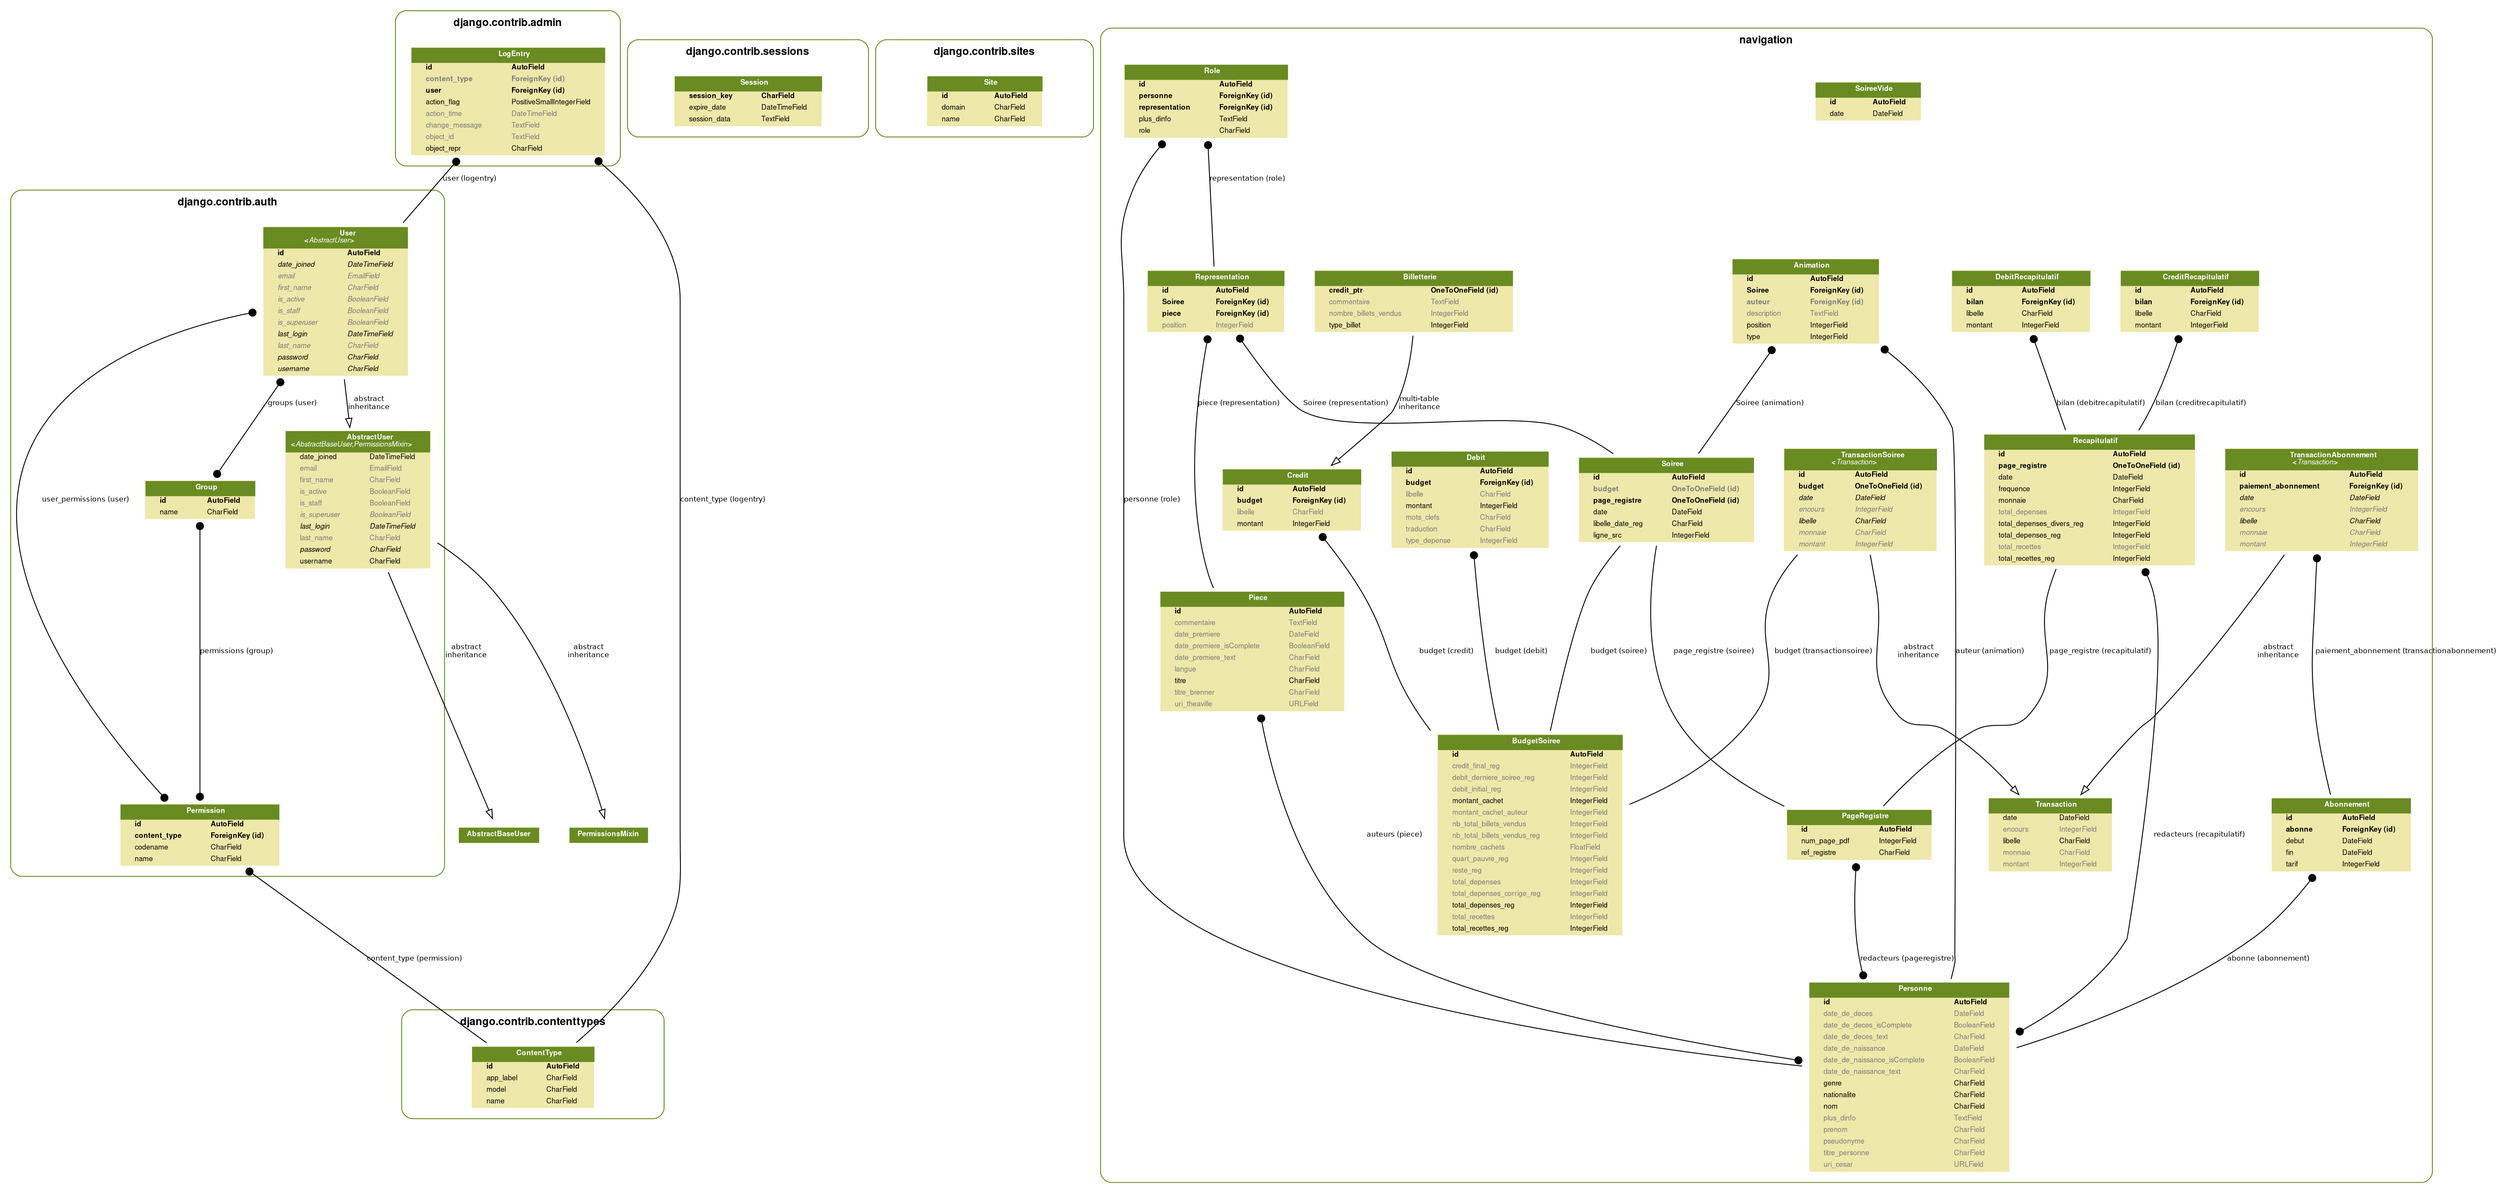 digraph model_graph {
  // Dotfile by Django-Extensions graph_models
  // Created: 2014-05-10 15:38
  // Cli Options: -a

  fontname = "Helvetica"
  fontsize = 8
  splines  = true

  node [
    fontname = "Helvetica"
    fontsize = 8
    shape = "plaintext"
  ]

  edge [
    fontname = "Helvetica"
    fontsize = 8
  ]

  // Labels
  subgraph cluster_django_contrib_auth_models {
    label=<
          <TABLE BORDER="0" CELLBORDER="0" CELLSPACING="0">
          <TR><TD COLSPAN="2" CELLPADDING="4" ALIGN="CENTER">
          <FONT FACE="Helvetica Bold" COLOR="Black" POINT-SIZE="12">
          django.contrib.auth
          </FONT>
          </TD></TR>
          </TABLE>
          >
    color=olivedrab4
    style="rounded"
  
    django_contrib_auth_models_AbstractUser [label=<
      <TABLE BGCOLOR="palegoldenrod" BORDER="0" CELLBORDER="0" CELLSPACING="0">
      <TR><TD COLSPAN="2" CELLPADDING="4" ALIGN="CENTER" BGCOLOR="olivedrab4">
      <FONT FACE="Helvetica Bold" COLOR="white">
      AbstractUser<BR/>&lt;<FONT FACE="Helvetica Italic">AbstractBaseUser,PermissionsMixin</FONT>&gt;
      </FONT></TD></TR>
    
      <TR><TD ALIGN="LEFT" BORDER="0">
      <FONT FACE="Helvetica ">date_joined</FONT>
      </TD><TD ALIGN="LEFT">
      <FONT FACE="Helvetica ">DateTimeField</FONT>
      </TD></TR>
    
      <TR><TD ALIGN="LEFT" BORDER="0">
      <FONT COLOR="#7B7B7B" FACE="Helvetica ">email</FONT>
      </TD><TD ALIGN="LEFT">
      <FONT COLOR="#7B7B7B" FACE="Helvetica ">EmailField</FONT>
      </TD></TR>
    
      <TR><TD ALIGN="LEFT" BORDER="0">
      <FONT COLOR="#7B7B7B" FACE="Helvetica ">first_name</FONT>
      </TD><TD ALIGN="LEFT">
      <FONT COLOR="#7B7B7B" FACE="Helvetica ">CharField</FONT>
      </TD></TR>
    
      <TR><TD ALIGN="LEFT" BORDER="0">
      <FONT COLOR="#7B7B7B" FACE="Helvetica ">is_active</FONT>
      </TD><TD ALIGN="LEFT">
      <FONT COLOR="#7B7B7B" FACE="Helvetica ">BooleanField</FONT>
      </TD></TR>
    
      <TR><TD ALIGN="LEFT" BORDER="0">
      <FONT COLOR="#7B7B7B" FACE="Helvetica ">is_staff</FONT>
      </TD><TD ALIGN="LEFT">
      <FONT COLOR="#7B7B7B" FACE="Helvetica ">BooleanField</FONT>
      </TD></TR>
    
      <TR><TD ALIGN="LEFT" BORDER="0">
      <FONT COLOR="#7B7B7B" FACE="Helvetica Italic">is_superuser</FONT>
      </TD><TD ALIGN="LEFT">
      <FONT COLOR="#7B7B7B" FACE="Helvetica Italic">BooleanField</FONT>
      </TD></TR>
    
      <TR><TD ALIGN="LEFT" BORDER="0">
      <FONT FACE="Helvetica Italic">last_login</FONT>
      </TD><TD ALIGN="LEFT">
      <FONT FACE="Helvetica Italic">DateTimeField</FONT>
      </TD></TR>
    
      <TR><TD ALIGN="LEFT" BORDER="0">
      <FONT COLOR="#7B7B7B" FACE="Helvetica ">last_name</FONT>
      </TD><TD ALIGN="LEFT">
      <FONT COLOR="#7B7B7B" FACE="Helvetica ">CharField</FONT>
      </TD></TR>
    
      <TR><TD ALIGN="LEFT" BORDER="0">
      <FONT FACE="Helvetica Italic">password</FONT>
      </TD><TD ALIGN="LEFT">
      <FONT FACE="Helvetica Italic">CharField</FONT>
      </TD></TR>
    
      <TR><TD ALIGN="LEFT" BORDER="0">
      <FONT FACE="Helvetica ">username</FONT>
      </TD><TD ALIGN="LEFT">
      <FONT FACE="Helvetica ">CharField</FONT>
      </TD></TR>
    
      </TABLE>
      >]
  
    django_contrib_auth_models_Permission [label=<
      <TABLE BGCOLOR="palegoldenrod" BORDER="0" CELLBORDER="0" CELLSPACING="0">
      <TR><TD COLSPAN="2" CELLPADDING="4" ALIGN="CENTER" BGCOLOR="olivedrab4">
      <FONT FACE="Helvetica Bold" COLOR="white">
      Permission
      </FONT></TD></TR>
    
      <TR><TD ALIGN="LEFT" BORDER="0">
      <FONT FACE="Helvetica Bold">id</FONT>
      </TD><TD ALIGN="LEFT">
      <FONT FACE="Helvetica Bold">AutoField</FONT>
      </TD></TR>
    
      <TR><TD ALIGN="LEFT" BORDER="0">
      <FONT FACE="Helvetica Bold">content_type</FONT>
      </TD><TD ALIGN="LEFT">
      <FONT FACE="Helvetica Bold">ForeignKey (id)</FONT>
      </TD></TR>
    
      <TR><TD ALIGN="LEFT" BORDER="0">
      <FONT FACE="Helvetica ">codename</FONT>
      </TD><TD ALIGN="LEFT">
      <FONT FACE="Helvetica ">CharField</FONT>
      </TD></TR>
    
      <TR><TD ALIGN="LEFT" BORDER="0">
      <FONT FACE="Helvetica ">name</FONT>
      </TD><TD ALIGN="LEFT">
      <FONT FACE="Helvetica ">CharField</FONT>
      </TD></TR>
    
      </TABLE>
      >]
  
    django_contrib_auth_models_Group [label=<
      <TABLE BGCOLOR="palegoldenrod" BORDER="0" CELLBORDER="0" CELLSPACING="0">
      <TR><TD COLSPAN="2" CELLPADDING="4" ALIGN="CENTER" BGCOLOR="olivedrab4">
      <FONT FACE="Helvetica Bold" COLOR="white">
      Group
      </FONT></TD></TR>
    
      <TR><TD ALIGN="LEFT" BORDER="0">
      <FONT FACE="Helvetica Bold">id</FONT>
      </TD><TD ALIGN="LEFT">
      <FONT FACE="Helvetica Bold">AutoField</FONT>
      </TD></TR>
    
      <TR><TD ALIGN="LEFT" BORDER="0">
      <FONT FACE="Helvetica ">name</FONT>
      </TD><TD ALIGN="LEFT">
      <FONT FACE="Helvetica ">CharField</FONT>
      </TD></TR>
    
      </TABLE>
      >]
  
    django_contrib_auth_models_User [label=<
      <TABLE BGCOLOR="palegoldenrod" BORDER="0" CELLBORDER="0" CELLSPACING="0">
      <TR><TD COLSPAN="2" CELLPADDING="4" ALIGN="CENTER" BGCOLOR="olivedrab4">
      <FONT FACE="Helvetica Bold" COLOR="white">
      User<BR/>&lt;<FONT FACE="Helvetica Italic">AbstractUser</FONT>&gt;
      </FONT></TD></TR>
    
      <TR><TD ALIGN="LEFT" BORDER="0">
      <FONT FACE="Helvetica Bold">id</FONT>
      </TD><TD ALIGN="LEFT">
      <FONT FACE="Helvetica Bold">AutoField</FONT>
      </TD></TR>
    
      <TR><TD ALIGN="LEFT" BORDER="0">
      <FONT FACE="Helvetica Italic">date_joined</FONT>
      </TD><TD ALIGN="LEFT">
      <FONT FACE="Helvetica Italic">DateTimeField</FONT>
      </TD></TR>
    
      <TR><TD ALIGN="LEFT" BORDER="0">
      <FONT COLOR="#7B7B7B" FACE="Helvetica Italic">email</FONT>
      </TD><TD ALIGN="LEFT">
      <FONT COLOR="#7B7B7B" FACE="Helvetica Italic">EmailField</FONT>
      </TD></TR>
    
      <TR><TD ALIGN="LEFT" BORDER="0">
      <FONT COLOR="#7B7B7B" FACE="Helvetica Italic">first_name</FONT>
      </TD><TD ALIGN="LEFT">
      <FONT COLOR="#7B7B7B" FACE="Helvetica Italic">CharField</FONT>
      </TD></TR>
    
      <TR><TD ALIGN="LEFT" BORDER="0">
      <FONT COLOR="#7B7B7B" FACE="Helvetica Italic">is_active</FONT>
      </TD><TD ALIGN="LEFT">
      <FONT COLOR="#7B7B7B" FACE="Helvetica Italic">BooleanField</FONT>
      </TD></TR>
    
      <TR><TD ALIGN="LEFT" BORDER="0">
      <FONT COLOR="#7B7B7B" FACE="Helvetica Italic">is_staff</FONT>
      </TD><TD ALIGN="LEFT">
      <FONT COLOR="#7B7B7B" FACE="Helvetica Italic">BooleanField</FONT>
      </TD></TR>
    
      <TR><TD ALIGN="LEFT" BORDER="0">
      <FONT COLOR="#7B7B7B" FACE="Helvetica Italic">is_superuser</FONT>
      </TD><TD ALIGN="LEFT">
      <FONT COLOR="#7B7B7B" FACE="Helvetica Italic">BooleanField</FONT>
      </TD></TR>
    
      <TR><TD ALIGN="LEFT" BORDER="0">
      <FONT FACE="Helvetica Italic">last_login</FONT>
      </TD><TD ALIGN="LEFT">
      <FONT FACE="Helvetica Italic">DateTimeField</FONT>
      </TD></TR>
    
      <TR><TD ALIGN="LEFT" BORDER="0">
      <FONT COLOR="#7B7B7B" FACE="Helvetica Italic">last_name</FONT>
      </TD><TD ALIGN="LEFT">
      <FONT COLOR="#7B7B7B" FACE="Helvetica Italic">CharField</FONT>
      </TD></TR>
    
      <TR><TD ALIGN="LEFT" BORDER="0">
      <FONT FACE="Helvetica Italic">password</FONT>
      </TD><TD ALIGN="LEFT">
      <FONT FACE="Helvetica Italic">CharField</FONT>
      </TD></TR>
    
      <TR><TD ALIGN="LEFT" BORDER="0">
      <FONT FACE="Helvetica Italic">username</FONT>
      </TD><TD ALIGN="LEFT">
      <FONT FACE="Helvetica Italic">CharField</FONT>
      </TD></TR>
    
      </TABLE>
      >]

  }
  subgraph cluster_django_contrib_contenttypes_models {
    label=<
          <TABLE BORDER="0" CELLBORDER="0" CELLSPACING="0">
          <TR><TD COLSPAN="2" CELLPADDING="4" ALIGN="CENTER">
          <FONT FACE="Helvetica Bold" COLOR="Black" POINT-SIZE="12">
          django.contrib.contenttypes
          </FONT>
          </TD></TR>
          </TABLE>
          >
    color=olivedrab4
    style="rounded"
  
    django_contrib_contenttypes_models_ContentType [label=<
      <TABLE BGCOLOR="palegoldenrod" BORDER="0" CELLBORDER="0" CELLSPACING="0">
      <TR><TD COLSPAN="2" CELLPADDING="4" ALIGN="CENTER" BGCOLOR="olivedrab4">
      <FONT FACE="Helvetica Bold" COLOR="white">
      ContentType
      </FONT></TD></TR>
    
      <TR><TD ALIGN="LEFT" BORDER="0">
      <FONT FACE="Helvetica Bold">id</FONT>
      </TD><TD ALIGN="LEFT">
      <FONT FACE="Helvetica Bold">AutoField</FONT>
      </TD></TR>
    
      <TR><TD ALIGN="LEFT" BORDER="0">
      <FONT FACE="Helvetica ">app_label</FONT>
      </TD><TD ALIGN="LEFT">
      <FONT FACE="Helvetica ">CharField</FONT>
      </TD></TR>
    
      <TR><TD ALIGN="LEFT" BORDER="0">
      <FONT FACE="Helvetica ">model</FONT>
      </TD><TD ALIGN="LEFT">
      <FONT FACE="Helvetica ">CharField</FONT>
      </TD></TR>
    
      <TR><TD ALIGN="LEFT" BORDER="0">
      <FONT FACE="Helvetica ">name</FONT>
      </TD><TD ALIGN="LEFT">
      <FONT FACE="Helvetica ">CharField</FONT>
      </TD></TR>
    
      </TABLE>
      >]

  }
  subgraph cluster_django_contrib_sessions_models {
    label=<
          <TABLE BORDER="0" CELLBORDER="0" CELLSPACING="0">
          <TR><TD COLSPAN="2" CELLPADDING="4" ALIGN="CENTER">
          <FONT FACE="Helvetica Bold" COLOR="Black" POINT-SIZE="12">
          django.contrib.sessions
          </FONT>
          </TD></TR>
          </TABLE>
          >
    color=olivedrab4
    style="rounded"
  
    django_contrib_sessions_models_Session [label=<
      <TABLE BGCOLOR="palegoldenrod" BORDER="0" CELLBORDER="0" CELLSPACING="0">
      <TR><TD COLSPAN="2" CELLPADDING="4" ALIGN="CENTER" BGCOLOR="olivedrab4">
      <FONT FACE="Helvetica Bold" COLOR="white">
      Session
      </FONT></TD></TR>
    
      <TR><TD ALIGN="LEFT" BORDER="0">
      <FONT FACE="Helvetica Bold">session_key</FONT>
      </TD><TD ALIGN="LEFT">
      <FONT FACE="Helvetica Bold">CharField</FONT>
      </TD></TR>
    
      <TR><TD ALIGN="LEFT" BORDER="0">
      <FONT FACE="Helvetica ">expire_date</FONT>
      </TD><TD ALIGN="LEFT">
      <FONT FACE="Helvetica ">DateTimeField</FONT>
      </TD></TR>
    
      <TR><TD ALIGN="LEFT" BORDER="0">
      <FONT FACE="Helvetica ">session_data</FONT>
      </TD><TD ALIGN="LEFT">
      <FONT FACE="Helvetica ">TextField</FONT>
      </TD></TR>
    
      </TABLE>
      >]

  }
  subgraph cluster_django_contrib_sites_models {
    label=<
          <TABLE BORDER="0" CELLBORDER="0" CELLSPACING="0">
          <TR><TD COLSPAN="2" CELLPADDING="4" ALIGN="CENTER">
          <FONT FACE="Helvetica Bold" COLOR="Black" POINT-SIZE="12">
          django.contrib.sites
          </FONT>
          </TD></TR>
          </TABLE>
          >
    color=olivedrab4
    style="rounded"
  
    django_contrib_sites_models_Site [label=<
      <TABLE BGCOLOR="palegoldenrod" BORDER="0" CELLBORDER="0" CELLSPACING="0">
      <TR><TD COLSPAN="2" CELLPADDING="4" ALIGN="CENTER" BGCOLOR="olivedrab4">
      <FONT FACE="Helvetica Bold" COLOR="white">
      Site
      </FONT></TD></TR>
    
      <TR><TD ALIGN="LEFT" BORDER="0">
      <FONT FACE="Helvetica Bold">id</FONT>
      </TD><TD ALIGN="LEFT">
      <FONT FACE="Helvetica Bold">AutoField</FONT>
      </TD></TR>
    
      <TR><TD ALIGN="LEFT" BORDER="0">
      <FONT FACE="Helvetica ">domain</FONT>
      </TD><TD ALIGN="LEFT">
      <FONT FACE="Helvetica ">CharField</FONT>
      </TD></TR>
    
      <TR><TD ALIGN="LEFT" BORDER="0">
      <FONT FACE="Helvetica ">name</FONT>
      </TD><TD ALIGN="LEFT">
      <FONT FACE="Helvetica ">CharField</FONT>
      </TD></TR>
    
      </TABLE>
      >]

  }
  subgraph cluster_django_contrib_admin_models {
    label=<
          <TABLE BORDER="0" CELLBORDER="0" CELLSPACING="0">
          <TR><TD COLSPAN="2" CELLPADDING="4" ALIGN="CENTER">
          <FONT FACE="Helvetica Bold" COLOR="Black" POINT-SIZE="12">
          django.contrib.admin
          </FONT>
          </TD></TR>
          </TABLE>
          >
    color=olivedrab4
    style="rounded"
  
    django_contrib_admin_models_LogEntry [label=<
      <TABLE BGCOLOR="palegoldenrod" BORDER="0" CELLBORDER="0" CELLSPACING="0">
      <TR><TD COLSPAN="2" CELLPADDING="4" ALIGN="CENTER" BGCOLOR="olivedrab4">
      <FONT FACE="Helvetica Bold" COLOR="white">
      LogEntry
      </FONT></TD></TR>
    
      <TR><TD ALIGN="LEFT" BORDER="0">
      <FONT FACE="Helvetica Bold">id</FONT>
      </TD><TD ALIGN="LEFT">
      <FONT FACE="Helvetica Bold">AutoField</FONT>
      </TD></TR>
    
      <TR><TD ALIGN="LEFT" BORDER="0">
      <FONT COLOR="#7B7B7B" FACE="Helvetica Bold">content_type</FONT>
      </TD><TD ALIGN="LEFT">
      <FONT COLOR="#7B7B7B" FACE="Helvetica Bold">ForeignKey (id)</FONT>
      </TD></TR>
    
      <TR><TD ALIGN="LEFT" BORDER="0">
      <FONT FACE="Helvetica Bold">user</FONT>
      </TD><TD ALIGN="LEFT">
      <FONT FACE="Helvetica Bold">ForeignKey (id)</FONT>
      </TD></TR>
    
      <TR><TD ALIGN="LEFT" BORDER="0">
      <FONT FACE="Helvetica ">action_flag</FONT>
      </TD><TD ALIGN="LEFT">
      <FONT FACE="Helvetica ">PositiveSmallIntegerField</FONT>
      </TD></TR>
    
      <TR><TD ALIGN="LEFT" BORDER="0">
      <FONT COLOR="#7B7B7B" FACE="Helvetica ">action_time</FONT>
      </TD><TD ALIGN="LEFT">
      <FONT COLOR="#7B7B7B" FACE="Helvetica ">DateTimeField</FONT>
      </TD></TR>
    
      <TR><TD ALIGN="LEFT" BORDER="0">
      <FONT COLOR="#7B7B7B" FACE="Helvetica ">change_message</FONT>
      </TD><TD ALIGN="LEFT">
      <FONT COLOR="#7B7B7B" FACE="Helvetica ">TextField</FONT>
      </TD></TR>
    
      <TR><TD ALIGN="LEFT" BORDER="0">
      <FONT COLOR="#7B7B7B" FACE="Helvetica ">object_id</FONT>
      </TD><TD ALIGN="LEFT">
      <FONT COLOR="#7B7B7B" FACE="Helvetica ">TextField</FONT>
      </TD></TR>
    
      <TR><TD ALIGN="LEFT" BORDER="0">
      <FONT FACE="Helvetica ">object_repr</FONT>
      </TD><TD ALIGN="LEFT">
      <FONT FACE="Helvetica ">CharField</FONT>
      </TD></TR>
    
      </TABLE>
      >]

  }
  subgraph cluster_navigation_models {
    label=<
          <TABLE BORDER="0" CELLBORDER="0" CELLSPACING="0">
          <TR><TD COLSPAN="2" CELLPADDING="4" ALIGN="CENTER">
          <FONT FACE="Helvetica Bold" COLOR="Black" POINT-SIZE="12">
          navigation
          </FONT>
          </TD></TR>
          </TABLE>
          >
    color=olivedrab4
    style="rounded"
  
    navigation_models_Transaction [label=<
      <TABLE BGCOLOR="palegoldenrod" BORDER="0" CELLBORDER="0" CELLSPACING="0">
      <TR><TD COLSPAN="2" CELLPADDING="4" ALIGN="CENTER" BGCOLOR="olivedrab4">
      <FONT FACE="Helvetica Bold" COLOR="white">
      Transaction
      </FONT></TD></TR>
    
      <TR><TD ALIGN="LEFT" BORDER="0">
      <FONT FACE="Helvetica ">date</FONT>
      </TD><TD ALIGN="LEFT">
      <FONT FACE="Helvetica ">DateField</FONT>
      </TD></TR>
    
      <TR><TD ALIGN="LEFT" BORDER="0">
      <FONT COLOR="#7B7B7B" FACE="Helvetica ">encours</FONT>
      </TD><TD ALIGN="LEFT">
      <FONT COLOR="#7B7B7B" FACE="Helvetica ">IntegerField</FONT>
      </TD></TR>
    
      <TR><TD ALIGN="LEFT" BORDER="0">
      <FONT FACE="Helvetica ">libelle</FONT>
      </TD><TD ALIGN="LEFT">
      <FONT FACE="Helvetica ">CharField</FONT>
      </TD></TR>
    
      <TR><TD ALIGN="LEFT" BORDER="0">
      <FONT COLOR="#7B7B7B" FACE="Helvetica ">monnaie</FONT>
      </TD><TD ALIGN="LEFT">
      <FONT COLOR="#7B7B7B" FACE="Helvetica ">CharField</FONT>
      </TD></TR>
    
      <TR><TD ALIGN="LEFT" BORDER="0">
      <FONT COLOR="#7B7B7B" FACE="Helvetica ">montant</FONT>
      </TD><TD ALIGN="LEFT">
      <FONT COLOR="#7B7B7B" FACE="Helvetica ">IntegerField</FONT>
      </TD></TR>
    
      </TABLE>
      >]
  
    navigation_models_PageRegistre [label=<
      <TABLE BGCOLOR="palegoldenrod" BORDER="0" CELLBORDER="0" CELLSPACING="0">
      <TR><TD COLSPAN="2" CELLPADDING="4" ALIGN="CENTER" BGCOLOR="olivedrab4">
      <FONT FACE="Helvetica Bold" COLOR="white">
      PageRegistre
      </FONT></TD></TR>
    
      <TR><TD ALIGN="LEFT" BORDER="0">
      <FONT FACE="Helvetica Bold">id</FONT>
      </TD><TD ALIGN="LEFT">
      <FONT FACE="Helvetica Bold">AutoField</FONT>
      </TD></TR>
    
      <TR><TD ALIGN="LEFT" BORDER="0">
      <FONT FACE="Helvetica ">num_page_pdf</FONT>
      </TD><TD ALIGN="LEFT">
      <FONT FACE="Helvetica ">IntegerField</FONT>
      </TD></TR>
    
      <TR><TD ALIGN="LEFT" BORDER="0">
      <FONT FACE="Helvetica ">ref_registre</FONT>
      </TD><TD ALIGN="LEFT">
      <FONT FACE="Helvetica ">CharField</FONT>
      </TD></TR>
    
      </TABLE>
      >]
  
    navigation_models_TransactionSoiree [label=<
      <TABLE BGCOLOR="palegoldenrod" BORDER="0" CELLBORDER="0" CELLSPACING="0">
      <TR><TD COLSPAN="2" CELLPADDING="4" ALIGN="CENTER" BGCOLOR="olivedrab4">
      <FONT FACE="Helvetica Bold" COLOR="white">
      TransactionSoiree<BR/>&lt;<FONT FACE="Helvetica Italic">Transaction</FONT>&gt;
      </FONT></TD></TR>
    
      <TR><TD ALIGN="LEFT" BORDER="0">
      <FONT FACE="Helvetica Bold">id</FONT>
      </TD><TD ALIGN="LEFT">
      <FONT FACE="Helvetica Bold">AutoField</FONT>
      </TD></TR>
    
      <TR><TD ALIGN="LEFT" BORDER="0">
      <FONT FACE="Helvetica Bold">budget</FONT>
      </TD><TD ALIGN="LEFT">
      <FONT FACE="Helvetica Bold">OneToOneField (id)</FONT>
      </TD></TR>
    
      <TR><TD ALIGN="LEFT" BORDER="0">
      <FONT FACE="Helvetica Italic">date</FONT>
      </TD><TD ALIGN="LEFT">
      <FONT FACE="Helvetica Italic">DateField</FONT>
      </TD></TR>
    
      <TR><TD ALIGN="LEFT" BORDER="0">
      <FONT COLOR="#7B7B7B" FACE="Helvetica Italic">encours</FONT>
      </TD><TD ALIGN="LEFT">
      <FONT COLOR="#7B7B7B" FACE="Helvetica Italic">IntegerField</FONT>
      </TD></TR>
    
      <TR><TD ALIGN="LEFT" BORDER="0">
      <FONT FACE="Helvetica Italic">libelle</FONT>
      </TD><TD ALIGN="LEFT">
      <FONT FACE="Helvetica Italic">CharField</FONT>
      </TD></TR>
    
      <TR><TD ALIGN="LEFT" BORDER="0">
      <FONT COLOR="#7B7B7B" FACE="Helvetica Italic">monnaie</FONT>
      </TD><TD ALIGN="LEFT">
      <FONT COLOR="#7B7B7B" FACE="Helvetica Italic">CharField</FONT>
      </TD></TR>
    
      <TR><TD ALIGN="LEFT" BORDER="0">
      <FONT COLOR="#7B7B7B" FACE="Helvetica Italic">montant</FONT>
      </TD><TD ALIGN="LEFT">
      <FONT COLOR="#7B7B7B" FACE="Helvetica Italic">IntegerField</FONT>
      </TD></TR>
    
      </TABLE>
      >]
  
    navigation_models_TransactionAbonnement [label=<
      <TABLE BGCOLOR="palegoldenrod" BORDER="0" CELLBORDER="0" CELLSPACING="0">
      <TR><TD COLSPAN="2" CELLPADDING="4" ALIGN="CENTER" BGCOLOR="olivedrab4">
      <FONT FACE="Helvetica Bold" COLOR="white">
      TransactionAbonnement<BR/>&lt;<FONT FACE="Helvetica Italic">Transaction</FONT>&gt;
      </FONT></TD></TR>
    
      <TR><TD ALIGN="LEFT" BORDER="0">
      <FONT FACE="Helvetica Bold">id</FONT>
      </TD><TD ALIGN="LEFT">
      <FONT FACE="Helvetica Bold">AutoField</FONT>
      </TD></TR>
    
      <TR><TD ALIGN="LEFT" BORDER="0">
      <FONT FACE="Helvetica Bold">paiement_abonnement</FONT>
      </TD><TD ALIGN="LEFT">
      <FONT FACE="Helvetica Bold">ForeignKey (id)</FONT>
      </TD></TR>
    
      <TR><TD ALIGN="LEFT" BORDER="0">
      <FONT FACE="Helvetica Italic">date</FONT>
      </TD><TD ALIGN="LEFT">
      <FONT FACE="Helvetica Italic">DateField</FONT>
      </TD></TR>
    
      <TR><TD ALIGN="LEFT" BORDER="0">
      <FONT COLOR="#7B7B7B" FACE="Helvetica Italic">encours</FONT>
      </TD><TD ALIGN="LEFT">
      <FONT COLOR="#7B7B7B" FACE="Helvetica Italic">IntegerField</FONT>
      </TD></TR>
    
      <TR><TD ALIGN="LEFT" BORDER="0">
      <FONT FACE="Helvetica Italic">libelle</FONT>
      </TD><TD ALIGN="LEFT">
      <FONT FACE="Helvetica Italic">CharField</FONT>
      </TD></TR>
    
      <TR><TD ALIGN="LEFT" BORDER="0">
      <FONT COLOR="#7B7B7B" FACE="Helvetica Italic">monnaie</FONT>
      </TD><TD ALIGN="LEFT">
      <FONT COLOR="#7B7B7B" FACE="Helvetica Italic">CharField</FONT>
      </TD></TR>
    
      <TR><TD ALIGN="LEFT" BORDER="0">
      <FONT COLOR="#7B7B7B" FACE="Helvetica Italic">montant</FONT>
      </TD><TD ALIGN="LEFT">
      <FONT COLOR="#7B7B7B" FACE="Helvetica Italic">IntegerField</FONT>
      </TD></TR>
    
      </TABLE>
      >]
  
    navigation_models_BudgetSoiree [label=<
      <TABLE BGCOLOR="palegoldenrod" BORDER="0" CELLBORDER="0" CELLSPACING="0">
      <TR><TD COLSPAN="2" CELLPADDING="4" ALIGN="CENTER" BGCOLOR="olivedrab4">
      <FONT FACE="Helvetica Bold" COLOR="white">
      BudgetSoiree
      </FONT></TD></TR>
    
      <TR><TD ALIGN="LEFT" BORDER="0">
      <FONT FACE="Helvetica Bold">id</FONT>
      </TD><TD ALIGN="LEFT">
      <FONT FACE="Helvetica Bold">AutoField</FONT>
      </TD></TR>
    
      <TR><TD ALIGN="LEFT" BORDER="0">
      <FONT COLOR="#7B7B7B" FACE="Helvetica ">credit_final_reg</FONT>
      </TD><TD ALIGN="LEFT">
      <FONT COLOR="#7B7B7B" FACE="Helvetica ">IntegerField</FONT>
      </TD></TR>
    
      <TR><TD ALIGN="LEFT" BORDER="0">
      <FONT COLOR="#7B7B7B" FACE="Helvetica ">debit_derniere_soiree_reg</FONT>
      </TD><TD ALIGN="LEFT">
      <FONT COLOR="#7B7B7B" FACE="Helvetica ">IntegerField</FONT>
      </TD></TR>
    
      <TR><TD ALIGN="LEFT" BORDER="0">
      <FONT COLOR="#7B7B7B" FACE="Helvetica ">debit_initial_reg</FONT>
      </TD><TD ALIGN="LEFT">
      <FONT COLOR="#7B7B7B" FACE="Helvetica ">IntegerField</FONT>
      </TD></TR>
    
      <TR><TD ALIGN="LEFT" BORDER="0">
      <FONT FACE="Helvetica ">montant_cachet</FONT>
      </TD><TD ALIGN="LEFT">
      <FONT FACE="Helvetica ">IntegerField</FONT>
      </TD></TR>
    
      <TR><TD ALIGN="LEFT" BORDER="0">
      <FONT COLOR="#7B7B7B" FACE="Helvetica ">montant_cachet_auteur</FONT>
      </TD><TD ALIGN="LEFT">
      <FONT COLOR="#7B7B7B" FACE="Helvetica ">IntegerField</FONT>
      </TD></TR>
    
      <TR><TD ALIGN="LEFT" BORDER="0">
      <FONT COLOR="#7B7B7B" FACE="Helvetica ">nb_total_billets_vendus</FONT>
      </TD><TD ALIGN="LEFT">
      <FONT COLOR="#7B7B7B" FACE="Helvetica ">IntegerField</FONT>
      </TD></TR>
    
      <TR><TD ALIGN="LEFT" BORDER="0">
      <FONT COLOR="#7B7B7B" FACE="Helvetica ">nb_total_billets_vendus_reg</FONT>
      </TD><TD ALIGN="LEFT">
      <FONT COLOR="#7B7B7B" FACE="Helvetica ">IntegerField</FONT>
      </TD></TR>
    
      <TR><TD ALIGN="LEFT" BORDER="0">
      <FONT COLOR="#7B7B7B" FACE="Helvetica ">nombre_cachets</FONT>
      </TD><TD ALIGN="LEFT">
      <FONT COLOR="#7B7B7B" FACE="Helvetica ">FloatField</FONT>
      </TD></TR>
    
      <TR><TD ALIGN="LEFT" BORDER="0">
      <FONT COLOR="#7B7B7B" FACE="Helvetica ">quart_pauvre_reg</FONT>
      </TD><TD ALIGN="LEFT">
      <FONT COLOR="#7B7B7B" FACE="Helvetica ">IntegerField</FONT>
      </TD></TR>
    
      <TR><TD ALIGN="LEFT" BORDER="0">
      <FONT COLOR="#7B7B7B" FACE="Helvetica ">reste_reg</FONT>
      </TD><TD ALIGN="LEFT">
      <FONT COLOR="#7B7B7B" FACE="Helvetica ">IntegerField</FONT>
      </TD></TR>
    
      <TR><TD ALIGN="LEFT" BORDER="0">
      <FONT COLOR="#7B7B7B" FACE="Helvetica ">total_depenses</FONT>
      </TD><TD ALIGN="LEFT">
      <FONT COLOR="#7B7B7B" FACE="Helvetica ">IntegerField</FONT>
      </TD></TR>
    
      <TR><TD ALIGN="LEFT" BORDER="0">
      <FONT COLOR="#7B7B7B" FACE="Helvetica ">total_depenses_corrige_reg</FONT>
      </TD><TD ALIGN="LEFT">
      <FONT COLOR="#7B7B7B" FACE="Helvetica ">IntegerField</FONT>
      </TD></TR>
    
      <TR><TD ALIGN="LEFT" BORDER="0">
      <FONT FACE="Helvetica ">total_depenses_reg</FONT>
      </TD><TD ALIGN="LEFT">
      <FONT FACE="Helvetica ">IntegerField</FONT>
      </TD></TR>
    
      <TR><TD ALIGN="LEFT" BORDER="0">
      <FONT COLOR="#7B7B7B" FACE="Helvetica ">total_recettes</FONT>
      </TD><TD ALIGN="LEFT">
      <FONT COLOR="#7B7B7B" FACE="Helvetica ">IntegerField</FONT>
      </TD></TR>
    
      <TR><TD ALIGN="LEFT" BORDER="0">
      <FONT FACE="Helvetica ">total_recettes_reg</FONT>
      </TD><TD ALIGN="LEFT">
      <FONT FACE="Helvetica ">IntegerField</FONT>
      </TD></TR>
    
      </TABLE>
      >]
  
    navigation_models_Abonnement [label=<
      <TABLE BGCOLOR="palegoldenrod" BORDER="0" CELLBORDER="0" CELLSPACING="0">
      <TR><TD COLSPAN="2" CELLPADDING="4" ALIGN="CENTER" BGCOLOR="olivedrab4">
      <FONT FACE="Helvetica Bold" COLOR="white">
      Abonnement
      </FONT></TD></TR>
    
      <TR><TD ALIGN="LEFT" BORDER="0">
      <FONT FACE="Helvetica Bold">id</FONT>
      </TD><TD ALIGN="LEFT">
      <FONT FACE="Helvetica Bold">AutoField</FONT>
      </TD></TR>
    
      <TR><TD ALIGN="LEFT" BORDER="0">
      <FONT FACE="Helvetica Bold">abonne</FONT>
      </TD><TD ALIGN="LEFT">
      <FONT FACE="Helvetica Bold">ForeignKey (id)</FONT>
      </TD></TR>
    
      <TR><TD ALIGN="LEFT" BORDER="0">
      <FONT FACE="Helvetica ">debut</FONT>
      </TD><TD ALIGN="LEFT">
      <FONT FACE="Helvetica ">DateField</FONT>
      </TD></TR>
    
      <TR><TD ALIGN="LEFT" BORDER="0">
      <FONT FACE="Helvetica ">fin</FONT>
      </TD><TD ALIGN="LEFT">
      <FONT FACE="Helvetica ">DateField</FONT>
      </TD></TR>
    
      <TR><TD ALIGN="LEFT" BORDER="0">
      <FONT FACE="Helvetica ">tarif</FONT>
      </TD><TD ALIGN="LEFT">
      <FONT FACE="Helvetica ">IntegerField</FONT>
      </TD></TR>
    
      </TABLE>
      >]
  
    navigation_models_Recapitulatif [label=<
      <TABLE BGCOLOR="palegoldenrod" BORDER="0" CELLBORDER="0" CELLSPACING="0">
      <TR><TD COLSPAN="2" CELLPADDING="4" ALIGN="CENTER" BGCOLOR="olivedrab4">
      <FONT FACE="Helvetica Bold" COLOR="white">
      Recapitulatif
      </FONT></TD></TR>
    
      <TR><TD ALIGN="LEFT" BORDER="0">
      <FONT FACE="Helvetica Bold">id</FONT>
      </TD><TD ALIGN="LEFT">
      <FONT FACE="Helvetica Bold">AutoField</FONT>
      </TD></TR>
    
      <TR><TD ALIGN="LEFT" BORDER="0">
      <FONT FACE="Helvetica Bold">page_registre</FONT>
      </TD><TD ALIGN="LEFT">
      <FONT FACE="Helvetica Bold">OneToOneField (id)</FONT>
      </TD></TR>
    
      <TR><TD ALIGN="LEFT" BORDER="0">
      <FONT FACE="Helvetica ">date</FONT>
      </TD><TD ALIGN="LEFT">
      <FONT FACE="Helvetica ">DateField</FONT>
      </TD></TR>
    
      <TR><TD ALIGN="LEFT" BORDER="0">
      <FONT FACE="Helvetica ">frequence</FONT>
      </TD><TD ALIGN="LEFT">
      <FONT FACE="Helvetica ">IntegerField</FONT>
      </TD></TR>
    
      <TR><TD ALIGN="LEFT" BORDER="0">
      <FONT FACE="Helvetica ">monnaie</FONT>
      </TD><TD ALIGN="LEFT">
      <FONT FACE="Helvetica ">CharField</FONT>
      </TD></TR>
    
      <TR><TD ALIGN="LEFT" BORDER="0">
      <FONT COLOR="#7B7B7B" FACE="Helvetica ">total_depenses</FONT>
      </TD><TD ALIGN="LEFT">
      <FONT COLOR="#7B7B7B" FACE="Helvetica ">IntegerField</FONT>
      </TD></TR>
    
      <TR><TD ALIGN="LEFT" BORDER="0">
      <FONT FACE="Helvetica ">total_depenses_divers_reg</FONT>
      </TD><TD ALIGN="LEFT">
      <FONT FACE="Helvetica ">IntegerField</FONT>
      </TD></TR>
    
      <TR><TD ALIGN="LEFT" BORDER="0">
      <FONT FACE="Helvetica ">total_depenses_reg</FONT>
      </TD><TD ALIGN="LEFT">
      <FONT FACE="Helvetica ">IntegerField</FONT>
      </TD></TR>
    
      <TR><TD ALIGN="LEFT" BORDER="0">
      <FONT COLOR="#7B7B7B" FACE="Helvetica ">total_recettes</FONT>
      </TD><TD ALIGN="LEFT">
      <FONT COLOR="#7B7B7B" FACE="Helvetica ">IntegerField</FONT>
      </TD></TR>
    
      <TR><TD ALIGN="LEFT" BORDER="0">
      <FONT FACE="Helvetica ">total_recettes_reg</FONT>
      </TD><TD ALIGN="LEFT">
      <FONT FACE="Helvetica ">IntegerField</FONT>
      </TD></TR>
    
      </TABLE>
      >]
  
    navigation_models_CreditRecapitulatif [label=<
      <TABLE BGCOLOR="palegoldenrod" BORDER="0" CELLBORDER="0" CELLSPACING="0">
      <TR><TD COLSPAN="2" CELLPADDING="4" ALIGN="CENTER" BGCOLOR="olivedrab4">
      <FONT FACE="Helvetica Bold" COLOR="white">
      CreditRecapitulatif
      </FONT></TD></TR>
    
      <TR><TD ALIGN="LEFT" BORDER="0">
      <FONT FACE="Helvetica Bold">id</FONT>
      </TD><TD ALIGN="LEFT">
      <FONT FACE="Helvetica Bold">AutoField</FONT>
      </TD></TR>
    
      <TR><TD ALIGN="LEFT" BORDER="0">
      <FONT FACE="Helvetica Bold">bilan</FONT>
      </TD><TD ALIGN="LEFT">
      <FONT FACE="Helvetica Bold">ForeignKey (id)</FONT>
      </TD></TR>
    
      <TR><TD ALIGN="LEFT" BORDER="0">
      <FONT FACE="Helvetica ">libelle</FONT>
      </TD><TD ALIGN="LEFT">
      <FONT FACE="Helvetica ">CharField</FONT>
      </TD></TR>
    
      <TR><TD ALIGN="LEFT" BORDER="0">
      <FONT FACE="Helvetica ">montant</FONT>
      </TD><TD ALIGN="LEFT">
      <FONT FACE="Helvetica ">IntegerField</FONT>
      </TD></TR>
    
      </TABLE>
      >]
  
    navigation_models_DebitRecapitulatif [label=<
      <TABLE BGCOLOR="palegoldenrod" BORDER="0" CELLBORDER="0" CELLSPACING="0">
      <TR><TD COLSPAN="2" CELLPADDING="4" ALIGN="CENTER" BGCOLOR="olivedrab4">
      <FONT FACE="Helvetica Bold" COLOR="white">
      DebitRecapitulatif
      </FONT></TD></TR>
    
      <TR><TD ALIGN="LEFT" BORDER="0">
      <FONT FACE="Helvetica Bold">id</FONT>
      </TD><TD ALIGN="LEFT">
      <FONT FACE="Helvetica Bold">AutoField</FONT>
      </TD></TR>
    
      <TR><TD ALIGN="LEFT" BORDER="0">
      <FONT FACE="Helvetica Bold">bilan</FONT>
      </TD><TD ALIGN="LEFT">
      <FONT FACE="Helvetica Bold">ForeignKey (id)</FONT>
      </TD></TR>
    
      <TR><TD ALIGN="LEFT" BORDER="0">
      <FONT FACE="Helvetica ">libelle</FONT>
      </TD><TD ALIGN="LEFT">
      <FONT FACE="Helvetica ">CharField</FONT>
      </TD></TR>
    
      <TR><TD ALIGN="LEFT" BORDER="0">
      <FONT FACE="Helvetica ">montant</FONT>
      </TD><TD ALIGN="LEFT">
      <FONT FACE="Helvetica ">IntegerField</FONT>
      </TD></TR>
    
      </TABLE>
      >]
  
    navigation_models_Credit [label=<
      <TABLE BGCOLOR="palegoldenrod" BORDER="0" CELLBORDER="0" CELLSPACING="0">
      <TR><TD COLSPAN="2" CELLPADDING="4" ALIGN="CENTER" BGCOLOR="olivedrab4">
      <FONT FACE="Helvetica Bold" COLOR="white">
      Credit
      </FONT></TD></TR>
    
      <TR><TD ALIGN="LEFT" BORDER="0">
      <FONT FACE="Helvetica Bold">id</FONT>
      </TD><TD ALIGN="LEFT">
      <FONT FACE="Helvetica Bold">AutoField</FONT>
      </TD></TR>
    
      <TR><TD ALIGN="LEFT" BORDER="0">
      <FONT FACE="Helvetica Bold">budget</FONT>
      </TD><TD ALIGN="LEFT">
      <FONT FACE="Helvetica Bold">ForeignKey (id)</FONT>
      </TD></TR>
    
      <TR><TD ALIGN="LEFT" BORDER="0">
      <FONT COLOR="#7B7B7B" FACE="Helvetica ">libelle</FONT>
      </TD><TD ALIGN="LEFT">
      <FONT COLOR="#7B7B7B" FACE="Helvetica ">CharField</FONT>
      </TD></TR>
    
      <TR><TD ALIGN="LEFT" BORDER="0">
      <FONT FACE="Helvetica ">montant</FONT>
      </TD><TD ALIGN="LEFT">
      <FONT FACE="Helvetica ">IntegerField</FONT>
      </TD></TR>
    
      </TABLE>
      >]
  
    navigation_models_Billetterie [label=<
      <TABLE BGCOLOR="palegoldenrod" BORDER="0" CELLBORDER="0" CELLSPACING="0">
      <TR><TD COLSPAN="2" CELLPADDING="4" ALIGN="CENTER" BGCOLOR="olivedrab4">
      <FONT FACE="Helvetica Bold" COLOR="white">
      Billetterie
      </FONT></TD></TR>
    
      <TR><TD ALIGN="LEFT" BORDER="0">
      <FONT FACE="Helvetica Bold">credit_ptr</FONT>
      </TD><TD ALIGN="LEFT">
      <FONT FACE="Helvetica Bold">OneToOneField (id)</FONT>
      </TD></TR>
    
      <TR><TD ALIGN="LEFT" BORDER="0">
      <FONT COLOR="#7B7B7B" FACE="Helvetica ">commentaire</FONT>
      </TD><TD ALIGN="LEFT">
      <FONT COLOR="#7B7B7B" FACE="Helvetica ">TextField</FONT>
      </TD></TR>
    
      <TR><TD ALIGN="LEFT" BORDER="0">
      <FONT COLOR="#7B7B7B" FACE="Helvetica ">nombre_billets_vendus</FONT>
      </TD><TD ALIGN="LEFT">
      <FONT COLOR="#7B7B7B" FACE="Helvetica ">IntegerField</FONT>
      </TD></TR>
    
      <TR><TD ALIGN="LEFT" BORDER="0">
      <FONT FACE="Helvetica ">type_billet</FONT>
      </TD><TD ALIGN="LEFT">
      <FONT FACE="Helvetica ">IntegerField</FONT>
      </TD></TR>
    
      </TABLE>
      >]
  
    navigation_models_Debit [label=<
      <TABLE BGCOLOR="palegoldenrod" BORDER="0" CELLBORDER="0" CELLSPACING="0">
      <TR><TD COLSPAN="2" CELLPADDING="4" ALIGN="CENTER" BGCOLOR="olivedrab4">
      <FONT FACE="Helvetica Bold" COLOR="white">
      Debit
      </FONT></TD></TR>
    
      <TR><TD ALIGN="LEFT" BORDER="0">
      <FONT FACE="Helvetica Bold">id</FONT>
      </TD><TD ALIGN="LEFT">
      <FONT FACE="Helvetica Bold">AutoField</FONT>
      </TD></TR>
    
      <TR><TD ALIGN="LEFT" BORDER="0">
      <FONT FACE="Helvetica Bold">budget</FONT>
      </TD><TD ALIGN="LEFT">
      <FONT FACE="Helvetica Bold">ForeignKey (id)</FONT>
      </TD></TR>
    
      <TR><TD ALIGN="LEFT" BORDER="0">
      <FONT COLOR="#7B7B7B" FACE="Helvetica ">libelle</FONT>
      </TD><TD ALIGN="LEFT">
      <FONT COLOR="#7B7B7B" FACE="Helvetica ">CharField</FONT>
      </TD></TR>
    
      <TR><TD ALIGN="LEFT" BORDER="0">
      <FONT FACE="Helvetica ">montant</FONT>
      </TD><TD ALIGN="LEFT">
      <FONT FACE="Helvetica ">IntegerField</FONT>
      </TD></TR>
    
      <TR><TD ALIGN="LEFT" BORDER="0">
      <FONT COLOR="#7B7B7B" FACE="Helvetica ">mots_clefs</FONT>
      </TD><TD ALIGN="LEFT">
      <FONT COLOR="#7B7B7B" FACE="Helvetica ">CharField</FONT>
      </TD></TR>
    
      <TR><TD ALIGN="LEFT" BORDER="0">
      <FONT COLOR="#7B7B7B" FACE="Helvetica ">traduction</FONT>
      </TD><TD ALIGN="LEFT">
      <FONT COLOR="#7B7B7B" FACE="Helvetica ">CharField</FONT>
      </TD></TR>
    
      <TR><TD ALIGN="LEFT" BORDER="0">
      <FONT COLOR="#7B7B7B" FACE="Helvetica ">type_depense</FONT>
      </TD><TD ALIGN="LEFT">
      <FONT COLOR="#7B7B7B" FACE="Helvetica ">IntegerField</FONT>
      </TD></TR>
    
      </TABLE>
      >]
  
    navigation_models_Soiree [label=<
      <TABLE BGCOLOR="palegoldenrod" BORDER="0" CELLBORDER="0" CELLSPACING="0">
      <TR><TD COLSPAN="2" CELLPADDING="4" ALIGN="CENTER" BGCOLOR="olivedrab4">
      <FONT FACE="Helvetica Bold" COLOR="white">
      Soiree
      </FONT></TD></TR>
    
      <TR><TD ALIGN="LEFT" BORDER="0">
      <FONT FACE="Helvetica Bold">id</FONT>
      </TD><TD ALIGN="LEFT">
      <FONT FACE="Helvetica Bold">AutoField</FONT>
      </TD></TR>
    
      <TR><TD ALIGN="LEFT" BORDER="0">
      <FONT COLOR="#7B7B7B" FACE="Helvetica Bold">budget</FONT>
      </TD><TD ALIGN="LEFT">
      <FONT COLOR="#7B7B7B" FACE="Helvetica Bold">OneToOneField (id)</FONT>
      </TD></TR>
    
      <TR><TD ALIGN="LEFT" BORDER="0">
      <FONT FACE="Helvetica Bold">page_registre</FONT>
      </TD><TD ALIGN="LEFT">
      <FONT FACE="Helvetica Bold">OneToOneField (id)</FONT>
      </TD></TR>
    
      <TR><TD ALIGN="LEFT" BORDER="0">
      <FONT FACE="Helvetica ">date</FONT>
      </TD><TD ALIGN="LEFT">
      <FONT FACE="Helvetica ">DateField</FONT>
      </TD></TR>
    
      <TR><TD ALIGN="LEFT" BORDER="0">
      <FONT FACE="Helvetica ">libelle_date_reg</FONT>
      </TD><TD ALIGN="LEFT">
      <FONT FACE="Helvetica ">CharField</FONT>
      </TD></TR>
    
      <TR><TD ALIGN="LEFT" BORDER="0">
      <FONT FACE="Helvetica ">ligne_src</FONT>
      </TD><TD ALIGN="LEFT">
      <FONT FACE="Helvetica ">IntegerField</FONT>
      </TD></TR>
    
      </TABLE>
      >]
  
    navigation_models_SoireeVide [label=<
      <TABLE BGCOLOR="palegoldenrod" BORDER="0" CELLBORDER="0" CELLSPACING="0">
      <TR><TD COLSPAN="2" CELLPADDING="4" ALIGN="CENTER" BGCOLOR="olivedrab4">
      <FONT FACE="Helvetica Bold" COLOR="white">
      SoireeVide
      </FONT></TD></TR>
    
      <TR><TD ALIGN="LEFT" BORDER="0">
      <FONT FACE="Helvetica Bold">id</FONT>
      </TD><TD ALIGN="LEFT">
      <FONT FACE="Helvetica Bold">AutoField</FONT>
      </TD></TR>
    
      <TR><TD ALIGN="LEFT" BORDER="0">
      <FONT FACE="Helvetica ">date</FONT>
      </TD><TD ALIGN="LEFT">
      <FONT FACE="Helvetica ">DateField</FONT>
      </TD></TR>
    
      </TABLE>
      >]
  
    navigation_models_Representation [label=<
      <TABLE BGCOLOR="palegoldenrod" BORDER="0" CELLBORDER="0" CELLSPACING="0">
      <TR><TD COLSPAN="2" CELLPADDING="4" ALIGN="CENTER" BGCOLOR="olivedrab4">
      <FONT FACE="Helvetica Bold" COLOR="white">
      Representation
      </FONT></TD></TR>
    
      <TR><TD ALIGN="LEFT" BORDER="0">
      <FONT FACE="Helvetica Bold">id</FONT>
      </TD><TD ALIGN="LEFT">
      <FONT FACE="Helvetica Bold">AutoField</FONT>
      </TD></TR>
    
      <TR><TD ALIGN="LEFT" BORDER="0">
      <FONT FACE="Helvetica Bold">Soiree</FONT>
      </TD><TD ALIGN="LEFT">
      <FONT FACE="Helvetica Bold">ForeignKey (id)</FONT>
      </TD></TR>
    
      <TR><TD ALIGN="LEFT" BORDER="0">
      <FONT FACE="Helvetica Bold">piece</FONT>
      </TD><TD ALIGN="LEFT">
      <FONT FACE="Helvetica Bold">ForeignKey (id)</FONT>
      </TD></TR>
    
      <TR><TD ALIGN="LEFT" BORDER="0">
      <FONT COLOR="#7B7B7B" FACE="Helvetica ">position</FONT>
      </TD><TD ALIGN="LEFT">
      <FONT COLOR="#7B7B7B" FACE="Helvetica ">IntegerField</FONT>
      </TD></TR>
    
      </TABLE>
      >]
  
    navigation_models_Animation [label=<
      <TABLE BGCOLOR="palegoldenrod" BORDER="0" CELLBORDER="0" CELLSPACING="0">
      <TR><TD COLSPAN="2" CELLPADDING="4" ALIGN="CENTER" BGCOLOR="olivedrab4">
      <FONT FACE="Helvetica Bold" COLOR="white">
      Animation
      </FONT></TD></TR>
    
      <TR><TD ALIGN="LEFT" BORDER="0">
      <FONT FACE="Helvetica Bold">id</FONT>
      </TD><TD ALIGN="LEFT">
      <FONT FACE="Helvetica Bold">AutoField</FONT>
      </TD></TR>
    
      <TR><TD ALIGN="LEFT" BORDER="0">
      <FONT FACE="Helvetica Bold">Soiree</FONT>
      </TD><TD ALIGN="LEFT">
      <FONT FACE="Helvetica Bold">ForeignKey (id)</FONT>
      </TD></TR>
    
      <TR><TD ALIGN="LEFT" BORDER="0">
      <FONT COLOR="#7B7B7B" FACE="Helvetica Bold">auteur</FONT>
      </TD><TD ALIGN="LEFT">
      <FONT COLOR="#7B7B7B" FACE="Helvetica Bold">ForeignKey (id)</FONT>
      </TD></TR>
    
      <TR><TD ALIGN="LEFT" BORDER="0">
      <FONT COLOR="#7B7B7B" FACE="Helvetica ">description</FONT>
      </TD><TD ALIGN="LEFT">
      <FONT COLOR="#7B7B7B" FACE="Helvetica ">TextField</FONT>
      </TD></TR>
    
      <TR><TD ALIGN="LEFT" BORDER="0">
      <FONT FACE="Helvetica ">position</FONT>
      </TD><TD ALIGN="LEFT">
      <FONT FACE="Helvetica ">IntegerField</FONT>
      </TD></TR>
    
      <TR><TD ALIGN="LEFT" BORDER="0">
      <FONT FACE="Helvetica ">type</FONT>
      </TD><TD ALIGN="LEFT">
      <FONT FACE="Helvetica ">IntegerField</FONT>
      </TD></TR>
    
      </TABLE>
      >]
  
    navigation_models_Personne [label=<
      <TABLE BGCOLOR="palegoldenrod" BORDER="0" CELLBORDER="0" CELLSPACING="0">
      <TR><TD COLSPAN="2" CELLPADDING="4" ALIGN="CENTER" BGCOLOR="olivedrab4">
      <FONT FACE="Helvetica Bold" COLOR="white">
      Personne
      </FONT></TD></TR>
    
      <TR><TD ALIGN="LEFT" BORDER="0">
      <FONT FACE="Helvetica Bold">id</FONT>
      </TD><TD ALIGN="LEFT">
      <FONT FACE="Helvetica Bold">AutoField</FONT>
      </TD></TR>
    
      <TR><TD ALIGN="LEFT" BORDER="0">
      <FONT COLOR="#7B7B7B" FACE="Helvetica ">date_de_deces</FONT>
      </TD><TD ALIGN="LEFT">
      <FONT COLOR="#7B7B7B" FACE="Helvetica ">DateField</FONT>
      </TD></TR>
    
      <TR><TD ALIGN="LEFT" BORDER="0">
      <FONT COLOR="#7B7B7B" FACE="Helvetica ">date_de_deces_isComplete</FONT>
      </TD><TD ALIGN="LEFT">
      <FONT COLOR="#7B7B7B" FACE="Helvetica ">BooleanField</FONT>
      </TD></TR>
    
      <TR><TD ALIGN="LEFT" BORDER="0">
      <FONT COLOR="#7B7B7B" FACE="Helvetica ">date_de_deces_text</FONT>
      </TD><TD ALIGN="LEFT">
      <FONT COLOR="#7B7B7B" FACE="Helvetica ">CharField</FONT>
      </TD></TR>
    
      <TR><TD ALIGN="LEFT" BORDER="0">
      <FONT COLOR="#7B7B7B" FACE="Helvetica ">date_de_naissance</FONT>
      </TD><TD ALIGN="LEFT">
      <FONT COLOR="#7B7B7B" FACE="Helvetica ">DateField</FONT>
      </TD></TR>
    
      <TR><TD ALIGN="LEFT" BORDER="0">
      <FONT COLOR="#7B7B7B" FACE="Helvetica ">date_de_naissance_isComplete</FONT>
      </TD><TD ALIGN="LEFT">
      <FONT COLOR="#7B7B7B" FACE="Helvetica ">BooleanField</FONT>
      </TD></TR>
    
      <TR><TD ALIGN="LEFT" BORDER="0">
      <FONT COLOR="#7B7B7B" FACE="Helvetica ">date_de_naissance_text</FONT>
      </TD><TD ALIGN="LEFT">
      <FONT COLOR="#7B7B7B" FACE="Helvetica ">CharField</FONT>
      </TD></TR>
    
      <TR><TD ALIGN="LEFT" BORDER="0">
      <FONT FACE="Helvetica ">genre</FONT>
      </TD><TD ALIGN="LEFT">
      <FONT FACE="Helvetica ">CharField</FONT>
      </TD></TR>
    
      <TR><TD ALIGN="LEFT" BORDER="0">
      <FONT FACE="Helvetica ">nationalite</FONT>
      </TD><TD ALIGN="LEFT">
      <FONT FACE="Helvetica ">CharField</FONT>
      </TD></TR>
    
      <TR><TD ALIGN="LEFT" BORDER="0">
      <FONT FACE="Helvetica ">nom</FONT>
      </TD><TD ALIGN="LEFT">
      <FONT FACE="Helvetica ">CharField</FONT>
      </TD></TR>
    
      <TR><TD ALIGN="LEFT" BORDER="0">
      <FONT COLOR="#7B7B7B" FACE="Helvetica ">plus_dinfo</FONT>
      </TD><TD ALIGN="LEFT">
      <FONT COLOR="#7B7B7B" FACE="Helvetica ">TextField</FONT>
      </TD></TR>
    
      <TR><TD ALIGN="LEFT" BORDER="0">
      <FONT COLOR="#7B7B7B" FACE="Helvetica ">prenom</FONT>
      </TD><TD ALIGN="LEFT">
      <FONT COLOR="#7B7B7B" FACE="Helvetica ">CharField</FONT>
      </TD></TR>
    
      <TR><TD ALIGN="LEFT" BORDER="0">
      <FONT COLOR="#7B7B7B" FACE="Helvetica ">pseudonyme</FONT>
      </TD><TD ALIGN="LEFT">
      <FONT COLOR="#7B7B7B" FACE="Helvetica ">CharField</FONT>
      </TD></TR>
    
      <TR><TD ALIGN="LEFT" BORDER="0">
      <FONT COLOR="#7B7B7B" FACE="Helvetica ">titre_personne</FONT>
      </TD><TD ALIGN="LEFT">
      <FONT COLOR="#7B7B7B" FACE="Helvetica ">CharField</FONT>
      </TD></TR>
    
      <TR><TD ALIGN="LEFT" BORDER="0">
      <FONT COLOR="#7B7B7B" FACE="Helvetica ">uri_cesar</FONT>
      </TD><TD ALIGN="LEFT">
      <FONT COLOR="#7B7B7B" FACE="Helvetica ">URLField</FONT>
      </TD></TR>
    
      </TABLE>
      >]
  
    navigation_models_Piece [label=<
      <TABLE BGCOLOR="palegoldenrod" BORDER="0" CELLBORDER="0" CELLSPACING="0">
      <TR><TD COLSPAN="2" CELLPADDING="4" ALIGN="CENTER" BGCOLOR="olivedrab4">
      <FONT FACE="Helvetica Bold" COLOR="white">
      Piece
      </FONT></TD></TR>
    
      <TR><TD ALIGN="LEFT" BORDER="0">
      <FONT FACE="Helvetica Bold">id</FONT>
      </TD><TD ALIGN="LEFT">
      <FONT FACE="Helvetica Bold">AutoField</FONT>
      </TD></TR>
    
      <TR><TD ALIGN="LEFT" BORDER="0">
      <FONT COLOR="#7B7B7B" FACE="Helvetica ">commentaire</FONT>
      </TD><TD ALIGN="LEFT">
      <FONT COLOR="#7B7B7B" FACE="Helvetica ">TextField</FONT>
      </TD></TR>
    
      <TR><TD ALIGN="LEFT" BORDER="0">
      <FONT COLOR="#7B7B7B" FACE="Helvetica ">date_premiere</FONT>
      </TD><TD ALIGN="LEFT">
      <FONT COLOR="#7B7B7B" FACE="Helvetica ">DateField</FONT>
      </TD></TR>
    
      <TR><TD ALIGN="LEFT" BORDER="0">
      <FONT COLOR="#7B7B7B" FACE="Helvetica ">date_premiere_isComplete</FONT>
      </TD><TD ALIGN="LEFT">
      <FONT COLOR="#7B7B7B" FACE="Helvetica ">BooleanField</FONT>
      </TD></TR>
    
      <TR><TD ALIGN="LEFT" BORDER="0">
      <FONT COLOR="#7B7B7B" FACE="Helvetica ">date_premiere_text</FONT>
      </TD><TD ALIGN="LEFT">
      <FONT COLOR="#7B7B7B" FACE="Helvetica ">CharField</FONT>
      </TD></TR>
    
      <TR><TD ALIGN="LEFT" BORDER="0">
      <FONT COLOR="#7B7B7B" FACE="Helvetica ">langue</FONT>
      </TD><TD ALIGN="LEFT">
      <FONT COLOR="#7B7B7B" FACE="Helvetica ">CharField</FONT>
      </TD></TR>
    
      <TR><TD ALIGN="LEFT" BORDER="0">
      <FONT FACE="Helvetica ">titre</FONT>
      </TD><TD ALIGN="LEFT">
      <FONT FACE="Helvetica ">CharField</FONT>
      </TD></TR>
    
      <TR><TD ALIGN="LEFT" BORDER="0">
      <FONT COLOR="#7B7B7B" FACE="Helvetica ">titre_brenner</FONT>
      </TD><TD ALIGN="LEFT">
      <FONT COLOR="#7B7B7B" FACE="Helvetica ">CharField</FONT>
      </TD></TR>
    
      <TR><TD ALIGN="LEFT" BORDER="0">
      <FONT COLOR="#7B7B7B" FACE="Helvetica ">uri_theaville</FONT>
      </TD><TD ALIGN="LEFT">
      <FONT COLOR="#7B7B7B" FACE="Helvetica ">URLField</FONT>
      </TD></TR>
    
      </TABLE>
      >]
  
    navigation_models_Role [label=<
      <TABLE BGCOLOR="palegoldenrod" BORDER="0" CELLBORDER="0" CELLSPACING="0">
      <TR><TD COLSPAN="2" CELLPADDING="4" ALIGN="CENTER" BGCOLOR="olivedrab4">
      <FONT FACE="Helvetica Bold" COLOR="white">
      Role
      </FONT></TD></TR>
    
      <TR><TD ALIGN="LEFT" BORDER="0">
      <FONT FACE="Helvetica Bold">id</FONT>
      </TD><TD ALIGN="LEFT">
      <FONT FACE="Helvetica Bold">AutoField</FONT>
      </TD></TR>
    
      <TR><TD ALIGN="LEFT" BORDER="0">
      <FONT FACE="Helvetica Bold">personne</FONT>
      </TD><TD ALIGN="LEFT">
      <FONT FACE="Helvetica Bold">ForeignKey (id)</FONT>
      </TD></TR>
    
      <TR><TD ALIGN="LEFT" BORDER="0">
      <FONT FACE="Helvetica Bold">representation</FONT>
      </TD><TD ALIGN="LEFT">
      <FONT FACE="Helvetica Bold">ForeignKey (id)</FONT>
      </TD></TR>
    
      <TR><TD ALIGN="LEFT" BORDER="0">
      <FONT FACE="Helvetica ">plus_dinfo</FONT>
      </TD><TD ALIGN="LEFT">
      <FONT FACE="Helvetica ">TextField</FONT>
      </TD></TR>
    
      <TR><TD ALIGN="LEFT" BORDER="0">
      <FONT FACE="Helvetica ">role</FONT>
      </TD><TD ALIGN="LEFT">
      <FONT FACE="Helvetica ">CharField</FONT>
      </TD></TR>
    
      </TABLE>
      >]

  }


  // Relations
  django_contrib_auth_models_AbstractBaseUser [label=<
  <TABLE BGCOLOR="palegoldenrod" BORDER="0" CELLBORDER="0" CELLSPACING="0">
  <TR><TD COLSPAN="2" CELLPADDING="4" ALIGN="CENTER" BGCOLOR="olivedrab4">
  <FONT FACE="Helvetica Bold" COLOR="white">AbstractBaseUser</FONT>
  </TD></TR>
  </TABLE>
  >]
  django_contrib_auth_models_AbstractUser -> django_contrib_auth_models_AbstractBaseUser
  [label="abstract\ninheritance"] [arrowhead=empty, arrowtail=none, dir=both];
  django_contrib_auth_models_PermissionsMixin [label=<
  <TABLE BGCOLOR="palegoldenrod" BORDER="0" CELLBORDER="0" CELLSPACING="0">
  <TR><TD COLSPAN="2" CELLPADDING="4" ALIGN="CENTER" BGCOLOR="olivedrab4">
  <FONT FACE="Helvetica Bold" COLOR="white">PermissionsMixin</FONT>
  </TD></TR>
  </TABLE>
  >]
  django_contrib_auth_models_AbstractUser -> django_contrib_auth_models_PermissionsMixin
  [label="abstract\ninheritance"] [arrowhead=empty, arrowtail=none, dir=both];

  django_contrib_auth_models_Permission -> django_contrib_contenttypes_models_ContentType
  [label="content_type (permission)"] [arrowhead=none, arrowtail=dot, dir=both];

  django_contrib_auth_models_Group -> django_contrib_auth_models_Permission
  [label="permissions (group)"] [arrowhead=dot arrowtail=dot, dir=both];

  django_contrib_auth_models_User -> django_contrib_auth_models_Group
  [label="groups (user)"] [arrowhead=dot arrowtail=dot, dir=both];

  django_contrib_auth_models_User -> django_contrib_auth_models_Permission
  [label="user_permissions (user)"] [arrowhead=dot arrowtail=dot, dir=both];

  django_contrib_auth_models_User -> django_contrib_auth_models_AbstractUser
  [label="abstract\ninheritance"] [arrowhead=empty, arrowtail=none, dir=both];

  django_contrib_admin_models_LogEntry -> django_contrib_auth_models_User
  [label="user (logentry)"] [arrowhead=none, arrowtail=dot, dir=both];

  django_contrib_admin_models_LogEntry -> django_contrib_contenttypes_models_ContentType
  [label="content_type (logentry)"] [arrowhead=none, arrowtail=dot, dir=both];

  navigation_models_PageRegistre -> navigation_models_Personne
  [label="redacteurs (pageregistre)"] [arrowhead=dot arrowtail=dot, dir=both];

  navigation_models_TransactionSoiree -> navigation_models_BudgetSoiree
  [label="budget (transactionsoiree)"] [arrowhead=none, arrowtail=none, dir=both];

  navigation_models_TransactionSoiree -> navigation_models_Transaction
  [label="abstract\ninheritance"] [arrowhead=empty, arrowtail=none, dir=both];

  navigation_models_TransactionAbonnement -> navigation_models_Abonnement
  [label="paiement_abonnement (transactionabonnement)"] [arrowhead=none, arrowtail=dot, dir=both];

  navigation_models_TransactionAbonnement -> navigation_models_Transaction
  [label="abstract\ninheritance"] [arrowhead=empty, arrowtail=none, dir=both];

  navigation_models_Abonnement -> navigation_models_Personne
  [label="abonne (abonnement)"] [arrowhead=none, arrowtail=dot, dir=both];

  navigation_models_Recapitulatif -> navigation_models_PageRegistre
  [label="page_registre (recapitulatif)"] [arrowhead=none, arrowtail=none, dir=both];

  navigation_models_Recapitulatif -> navigation_models_Personne
  [label="redacteurs (recapitulatif)"] [arrowhead=dot arrowtail=dot, dir=both];

  navigation_models_CreditRecapitulatif -> navigation_models_Recapitulatif
  [label="bilan (creditrecapitulatif)"] [arrowhead=none, arrowtail=dot, dir=both];

  navigation_models_DebitRecapitulatif -> navigation_models_Recapitulatif
  [label="bilan (debitrecapitulatif)"] [arrowhead=none, arrowtail=dot, dir=both];

  navigation_models_Credit -> navigation_models_BudgetSoiree
  [label="budget (credit)"] [arrowhead=none, arrowtail=dot, dir=both];

  navigation_models_Billetterie -> navigation_models_Credit
  [label="multi-table\ninheritance"] [arrowhead=empty, arrowtail=none, dir=both];

  navigation_models_Debit -> navigation_models_BudgetSoiree
  [label="budget (debit)"] [arrowhead=none, arrowtail=dot, dir=both];

  navigation_models_Soiree -> navigation_models_BudgetSoiree
  [label="budget (soiree)"] [arrowhead=none, arrowtail=none, dir=both];

  navigation_models_Soiree -> navigation_models_PageRegistre
  [label="page_registre (soiree)"] [arrowhead=none, arrowtail=none, dir=both];

  navigation_models_Representation -> navigation_models_Piece
  [label="piece (representation)"] [arrowhead=none, arrowtail=dot, dir=both];

  navigation_models_Representation -> navigation_models_Soiree
  [label="Soiree (representation)"] [arrowhead=none, arrowtail=dot, dir=both];

  navigation_models_Animation -> navigation_models_Soiree
  [label="Soiree (animation)"] [arrowhead=none, arrowtail=dot, dir=both];

  navigation_models_Animation -> navigation_models_Personne
  [label="auteur (animation)"] [arrowhead=none, arrowtail=dot, dir=both];

  navigation_models_Piece -> navigation_models_Personne
  [label="auteurs (piece)"] [arrowhead=dot arrowtail=dot, dir=both];

  navigation_models_Role -> navigation_models_Personne
  [label="personne (role)"] [arrowhead=none, arrowtail=dot, dir=both];

  navigation_models_Role -> navigation_models_Representation
  [label="representation (role)"] [arrowhead=none, arrowtail=dot, dir=both];

}

